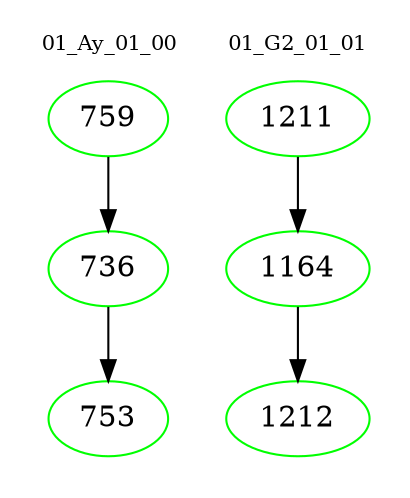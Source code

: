 digraph{
subgraph cluster_0 {
color = white
label = "01_Ay_01_00";
fontsize=10;
T0_759 [label="759", color="green"]
T0_759 -> T0_736 [color="black"]
T0_736 [label="736", color="green"]
T0_736 -> T0_753 [color="black"]
T0_753 [label="753", color="green"]
}
subgraph cluster_1 {
color = white
label = "01_G2_01_01";
fontsize=10;
T1_1211 [label="1211", color="green"]
T1_1211 -> T1_1164 [color="black"]
T1_1164 [label="1164", color="green"]
T1_1164 -> T1_1212 [color="black"]
T1_1212 [label="1212", color="green"]
}
}
